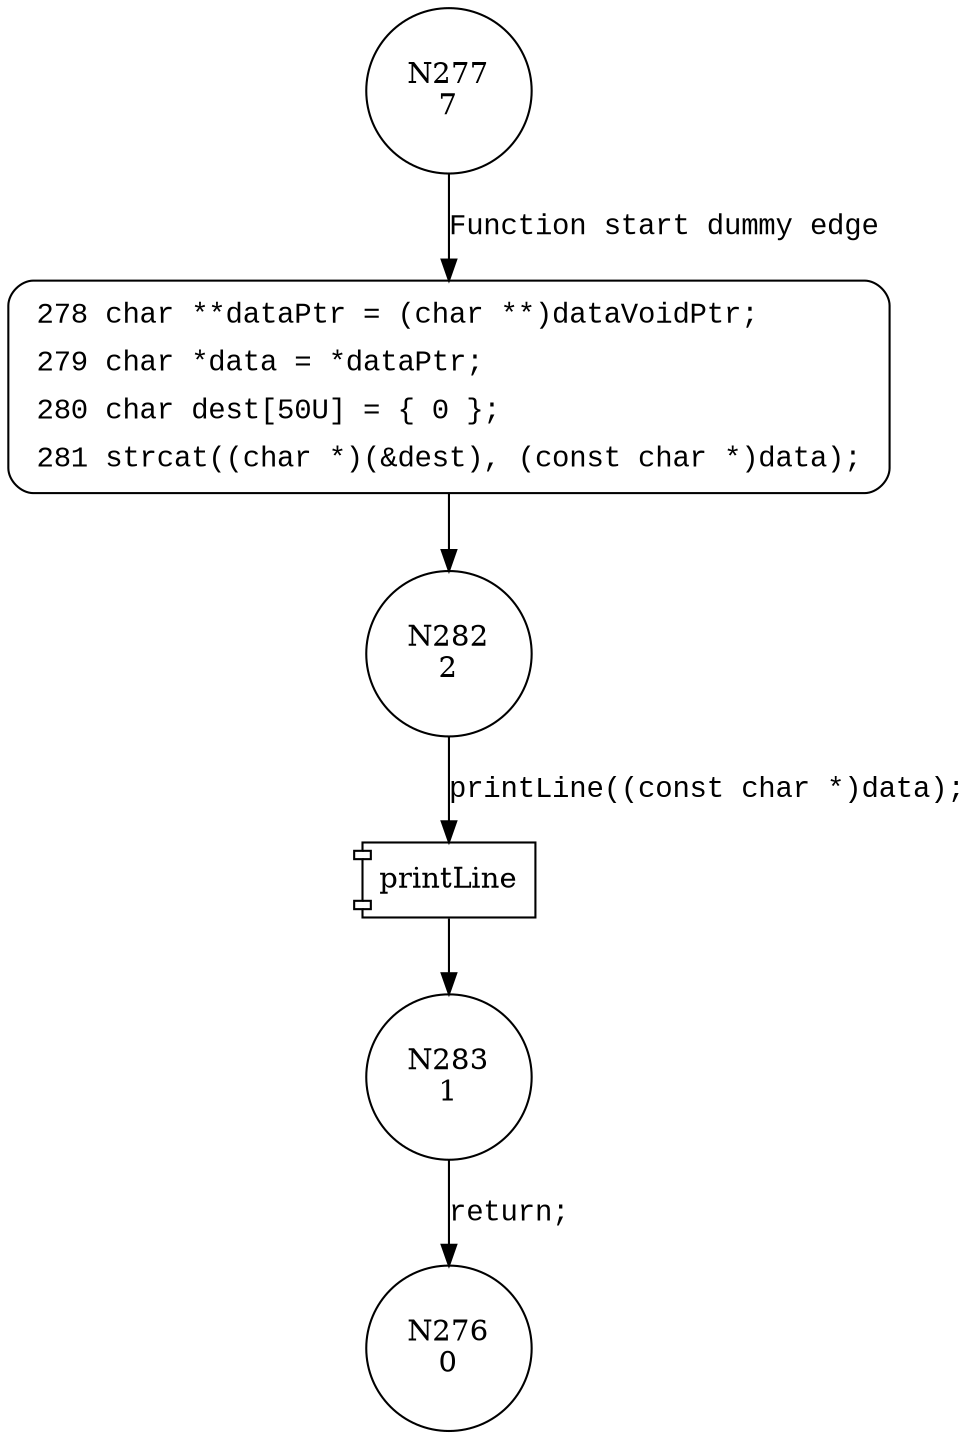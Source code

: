 digraph CWE121_Stack_Based_Buffer_Overflow__src_char_declare_cat_64b_goodG2BSink {
277 [shape="circle" label="N277\n7"]
278 [shape="circle" label="N278\n6"]
282 [shape="circle" label="N282\n2"]
283 [shape="circle" label="N283\n1"]
276 [shape="circle" label="N276\n0"]
278 [style="filled,bold" penwidth="1" fillcolor="white" fontname="Courier New" shape="Mrecord" label=<<table border="0" cellborder="0" cellpadding="3" bgcolor="white"><tr><td align="right">278</td><td align="left">char **dataPtr = (char **)dataVoidPtr;</td></tr><tr><td align="right">279</td><td align="left">char *data = *dataPtr;</td></tr><tr><td align="right">280</td><td align="left">char dest[50U] = &#123; 0 &#125;;</td></tr><tr><td align="right">281</td><td align="left">strcat((char *)(&amp;dest), (const char *)data);</td></tr></table>>]
278 -> 282[label=""]
277 -> 278 [label="Function start dummy edge" fontname="Courier New"]
100009 [shape="component" label="printLine"]
282 -> 100009 [label="printLine((const char *)data);" fontname="Courier New"]
100009 -> 283 [label="" fontname="Courier New"]
283 -> 276 [label="return;" fontname="Courier New"]
}